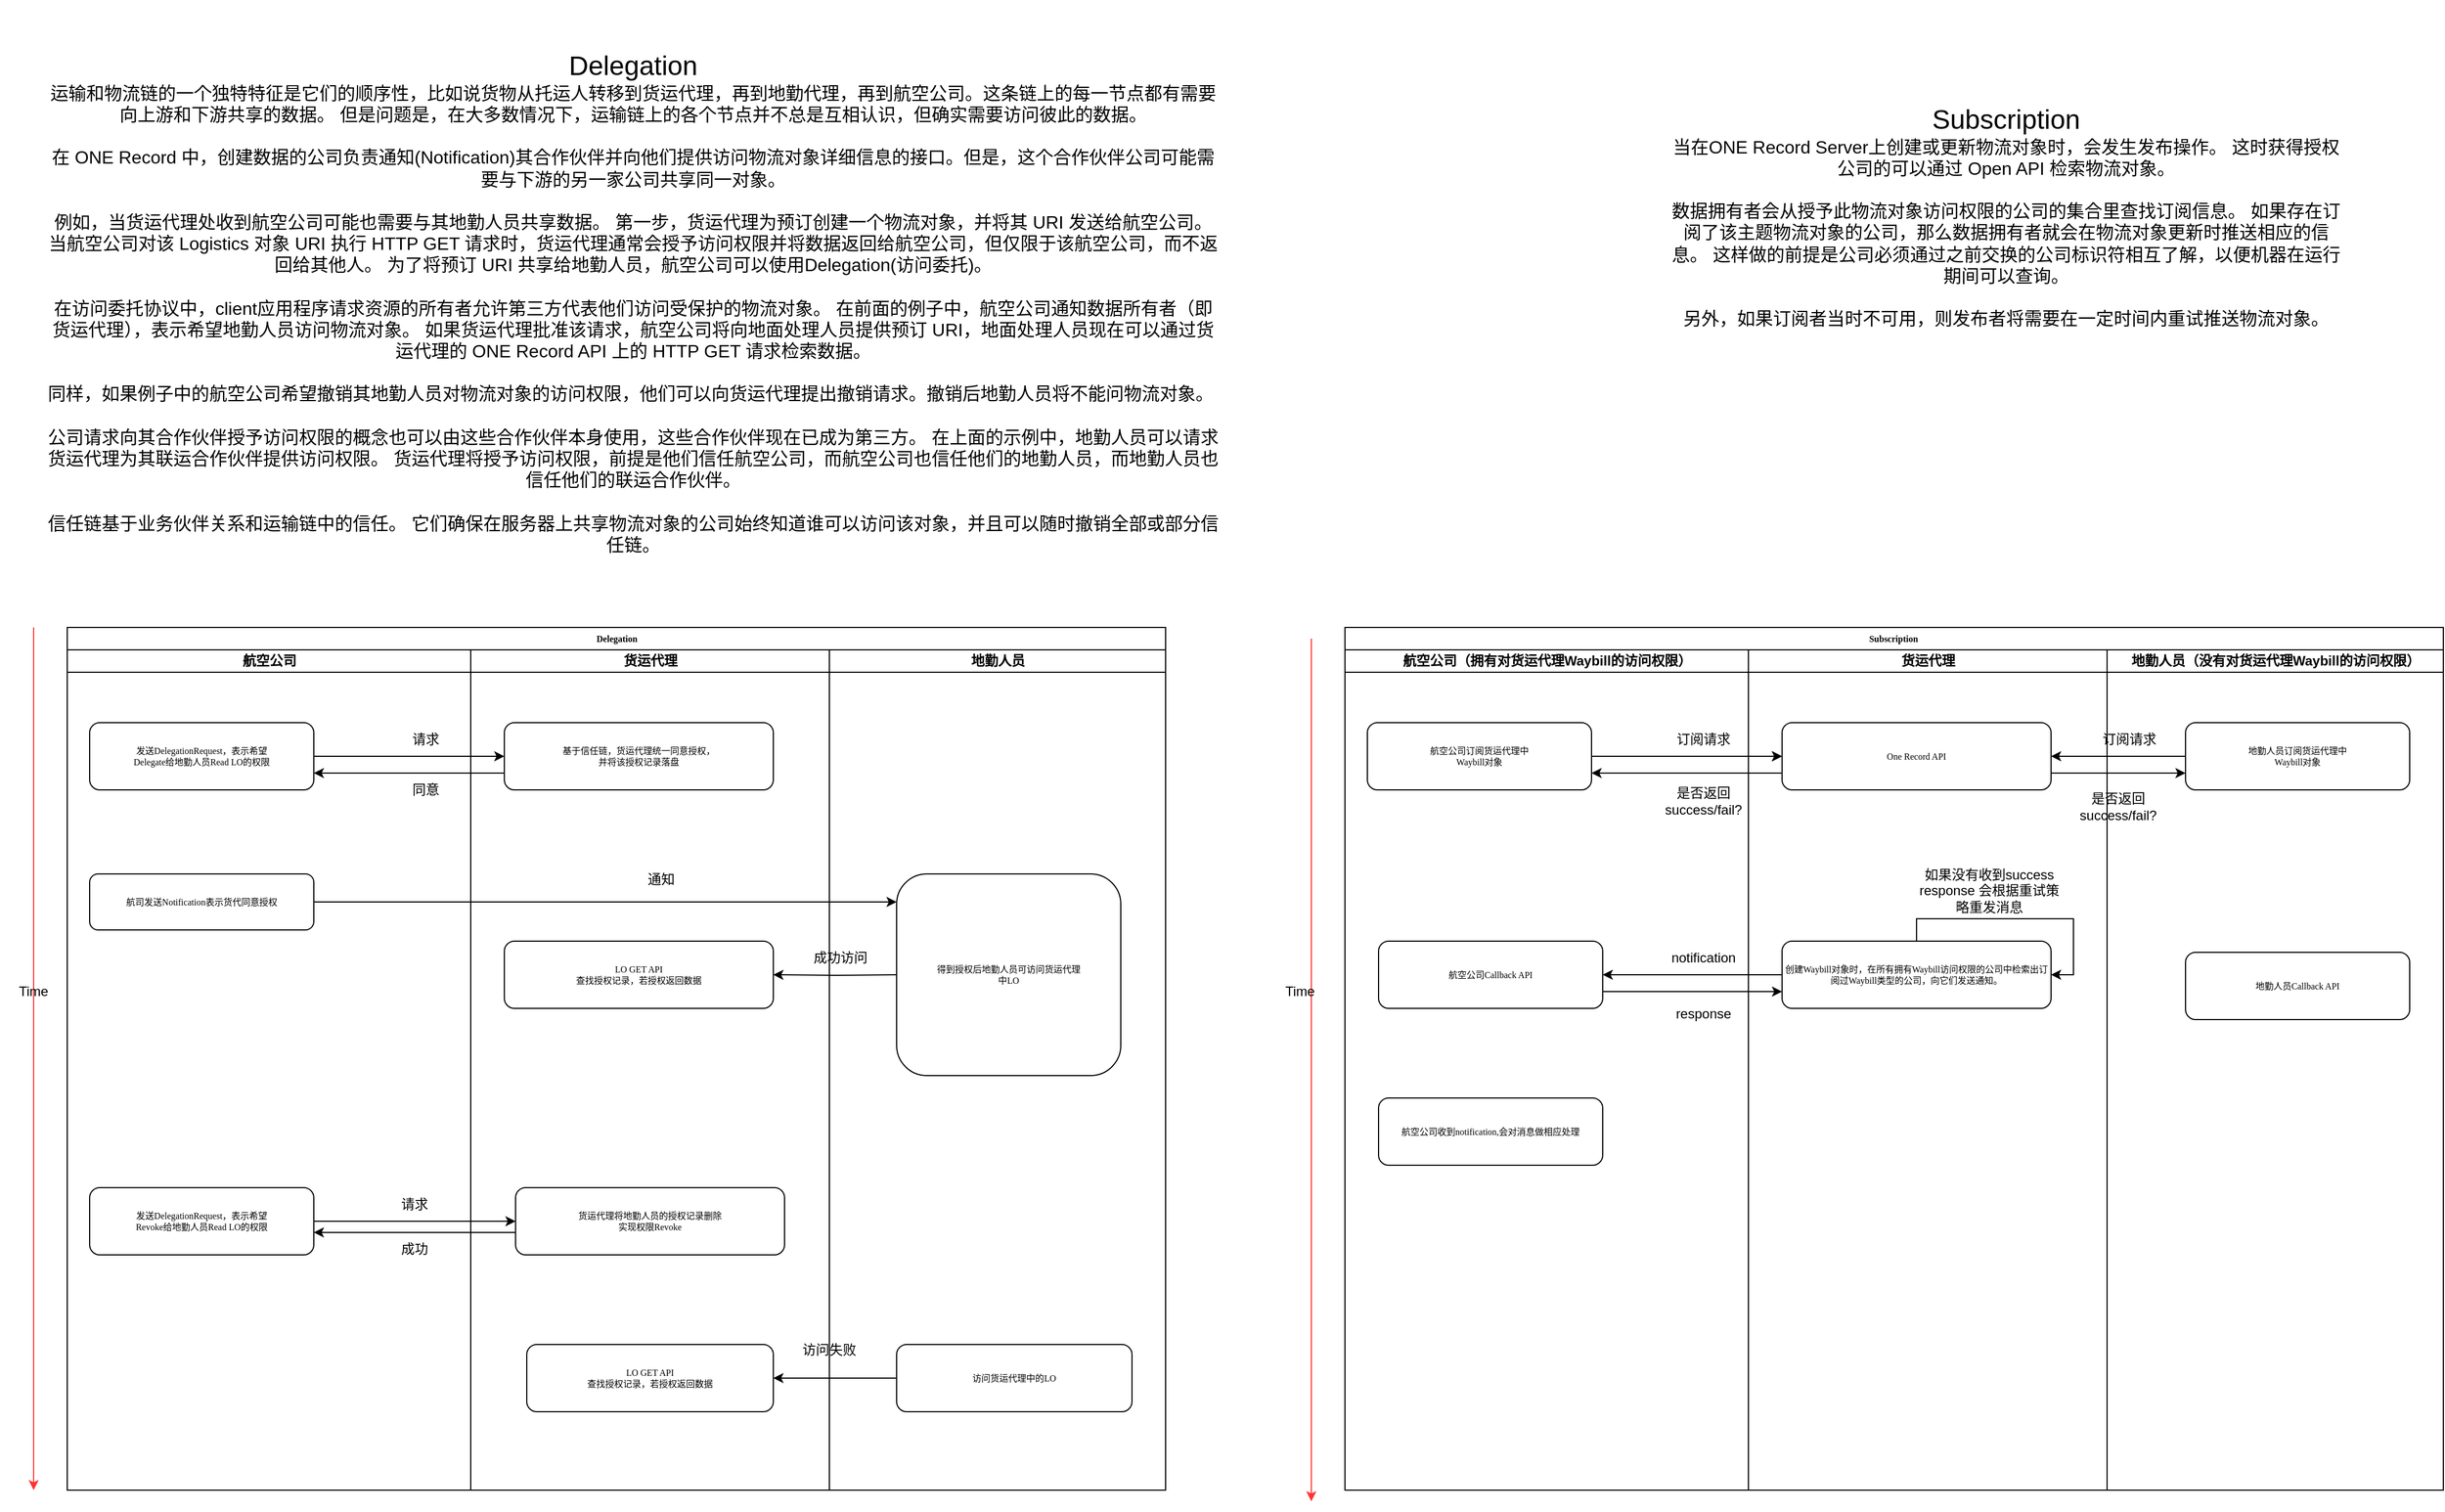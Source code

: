 <mxfile version="21.5.2" type="github">
  <diagram name="Page-1" id="74e2e168-ea6b-b213-b513-2b3c1d86103e">
    <mxGraphModel dx="1147" dy="1487" grid="1" gridSize="10" guides="1" tooltips="1" connect="1" arrows="1" fold="1" page="1" pageScale="1" pageWidth="1100" pageHeight="850" background="none" math="0" shadow="0">
      <root>
        <mxCell id="0" />
        <mxCell id="1" parent="0" />
        <mxCell id="77e6c97f196da883-1" value="Delegation" style="swimlane;html=1;childLayout=stackLayout;startSize=20;rounded=0;shadow=0;labelBackgroundColor=none;strokeWidth=1;fontFamily=Verdana;fontSize=8;align=center;movable=1;resizable=1;rotatable=1;deletable=1;editable=1;locked=0;connectable=1;" parent="1" vertex="1">
          <mxGeometry x="70" y="40" width="980" height="770" as="geometry" />
        </mxCell>
        <mxCell id="77e6c97f196da883-2" value="航空公司" style="swimlane;html=1;startSize=20;movable=1;resizable=1;rotatable=1;deletable=1;editable=1;locked=0;connectable=1;" parent="77e6c97f196da883-1" vertex="1">
          <mxGeometry y="20" width="360" height="750" as="geometry" />
        </mxCell>
        <mxCell id="77e6c97f196da883-8" value="发送DelegationRequest，表示希望&lt;br&gt;Delegate给地勤人员Read LO的权限" style="rounded=1;whiteSpace=wrap;html=1;shadow=0;labelBackgroundColor=none;strokeWidth=1;fontFamily=Verdana;fontSize=8;align=center;movable=1;resizable=1;rotatable=1;deletable=1;editable=1;locked=0;connectable=1;" parent="77e6c97f196da883-2" vertex="1">
          <mxGeometry x="20" y="65" width="200" height="60" as="geometry" />
        </mxCell>
        <mxCell id="LzLG4S2-5mhf3BxTma1q-9" style="edgeStyle=orthogonalEdgeStyle;rounded=0;orthogonalLoop=1;jettySize=auto;html=1;movable=1;resizable=1;rotatable=1;deletable=1;editable=1;locked=0;connectable=1;" edge="1" parent="77e6c97f196da883-2" source="LzLG4S2-5mhf3BxTma1q-4">
          <mxGeometry relative="1" as="geometry">
            <mxPoint x="740" y="225" as="targetPoint" />
          </mxGeometry>
        </mxCell>
        <mxCell id="LzLG4S2-5mhf3BxTma1q-4" value="航司发送Notification表示货代同意授权" style="rounded=1;whiteSpace=wrap;html=1;shadow=0;labelBackgroundColor=none;strokeWidth=1;fontFamily=Verdana;fontSize=8;align=center;movable=1;resizable=1;rotatable=1;deletable=1;editable=1;locked=0;connectable=1;" vertex="1" parent="77e6c97f196da883-2">
          <mxGeometry x="20" y="200" width="200" height="50" as="geometry" />
        </mxCell>
        <mxCell id="LzLG4S2-5mhf3BxTma1q-6" value="请求" style="text;html=1;strokeColor=none;fillColor=none;align=center;verticalAlign=middle;whiteSpace=wrap;rounded=0;movable=1;resizable=1;rotatable=1;deletable=1;editable=1;locked=0;connectable=1;" vertex="1" parent="77e6c97f196da883-2">
          <mxGeometry x="290" y="65" width="60" height="30" as="geometry" />
        </mxCell>
        <mxCell id="LzLG4S2-5mhf3BxTma1q-7" value="同意" style="text;html=1;strokeColor=none;fillColor=none;align=center;verticalAlign=middle;whiteSpace=wrap;rounded=0;movable=1;resizable=1;rotatable=1;deletable=1;editable=1;locked=0;connectable=1;" vertex="1" parent="77e6c97f196da883-2">
          <mxGeometry x="290" y="110" width="60" height="30" as="geometry" />
        </mxCell>
        <mxCell id="77e6c97f196da883-3" value="货运代理" style="swimlane;html=1;startSize=20;movable=1;resizable=1;rotatable=1;deletable=1;editable=1;locked=0;connectable=1;" parent="77e6c97f196da883-1" vertex="1">
          <mxGeometry x="360" y="20" width="320" height="750" as="geometry" />
        </mxCell>
        <mxCell id="77e6c97f196da883-11" value="基于信任链，货运代理统一同意授权，&lt;br&gt;并将该授权记录落盘" style="rounded=1;whiteSpace=wrap;html=1;shadow=0;labelBackgroundColor=none;strokeWidth=1;fontFamily=Verdana;fontSize=8;align=center;movable=1;resizable=1;rotatable=1;deletable=1;editable=1;locked=0;connectable=1;" parent="77e6c97f196da883-3" vertex="1">
          <mxGeometry x="30" y="65" width="240" height="60" as="geometry" />
        </mxCell>
        <mxCell id="LzLG4S2-5mhf3BxTma1q-11" value="通知" style="text;html=1;strokeColor=none;fillColor=none;align=center;verticalAlign=middle;whiteSpace=wrap;rounded=0;movable=1;resizable=1;rotatable=1;deletable=1;editable=1;locked=0;connectable=1;" vertex="1" parent="77e6c97f196da883-3">
          <mxGeometry x="140" y="190" width="60" height="30" as="geometry" />
        </mxCell>
        <mxCell id="LzLG4S2-5mhf3BxTma1q-15" style="edgeStyle=orthogonalEdgeStyle;rounded=0;orthogonalLoop=1;jettySize=auto;html=1;exitX=1;exitY=0.5;exitDx=0;exitDy=0;entryX=1;entryY=0.5;entryDx=0;entryDy=0;movable=1;resizable=1;rotatable=1;deletable=1;editable=1;locked=0;connectable=1;" edge="1" parent="77e6c97f196da883-3" target="LzLG4S2-5mhf3BxTma1q-12">
          <mxGeometry relative="1" as="geometry">
            <mxPoint x="380" y="290" as="sourcePoint" />
          </mxGeometry>
        </mxCell>
        <mxCell id="LzLG4S2-5mhf3BxTma1q-12" value="LO GET API&lt;br&gt;查找授权记录，若授权返回数据" style="rounded=1;whiteSpace=wrap;html=1;shadow=0;labelBackgroundColor=none;strokeWidth=1;fontFamily=Verdana;fontSize=8;align=center;movable=1;resizable=1;rotatable=1;deletable=1;editable=1;locked=0;connectable=1;" vertex="1" parent="77e6c97f196da883-3">
          <mxGeometry x="30" y="260" width="240" height="60" as="geometry" />
        </mxCell>
        <mxCell id="77e6c97f196da883-4" value="地勤人员" style="swimlane;html=1;startSize=20;movable=1;resizable=1;rotatable=1;deletable=1;editable=1;locked=0;connectable=1;" parent="77e6c97f196da883-1" vertex="1">
          <mxGeometry x="680" y="20" width="300" height="750" as="geometry" />
        </mxCell>
        <mxCell id="LzLG4S2-5mhf3BxTma1q-10" value="得到授权后地勤人员可访问货运代理&lt;br&gt;中LO" style="rounded=1;whiteSpace=wrap;html=1;shadow=0;labelBackgroundColor=none;strokeWidth=1;fontFamily=Verdana;fontSize=8;align=center;movable=1;resizable=1;rotatable=1;deletable=1;editable=1;locked=0;connectable=1;" vertex="1" parent="77e6c97f196da883-4">
          <mxGeometry x="60" y="200" width="200" height="180" as="geometry" />
        </mxCell>
        <mxCell id="LzLG4S2-5mhf3BxTma1q-16" value="成功访问" style="text;html=1;strokeColor=none;fillColor=none;align=center;verticalAlign=middle;whiteSpace=wrap;rounded=0;movable=1;resizable=1;rotatable=1;deletable=1;editable=1;locked=0;connectable=1;" vertex="1" parent="77e6c97f196da883-4">
          <mxGeometry x="-20" y="260" width="60" height="30" as="geometry" />
        </mxCell>
        <mxCell id="LzLG4S2-5mhf3BxTma1q-5" style="edgeStyle=orthogonalEdgeStyle;rounded=0;orthogonalLoop=1;jettySize=auto;html=1;entryX=1;entryY=0.75;entryDx=0;entryDy=0;movable=1;resizable=1;rotatable=1;deletable=1;editable=1;locked=0;connectable=1;" edge="1" parent="77e6c97f196da883-1" source="77e6c97f196da883-11" target="77e6c97f196da883-8">
          <mxGeometry relative="1" as="geometry">
            <Array as="points">
              <mxPoint x="350" y="130" />
              <mxPoint x="350" y="130" />
            </Array>
          </mxGeometry>
        </mxCell>
        <mxCell id="LzLG4S2-5mhf3BxTma1q-104" style="edgeStyle=orthogonalEdgeStyle;rounded=0;orthogonalLoop=1;jettySize=auto;html=1;entryX=0;entryY=0.5;entryDx=0;entryDy=0;" edge="1" parent="77e6c97f196da883-1" source="77e6c97f196da883-8" target="77e6c97f196da883-11">
          <mxGeometry relative="1" as="geometry" />
        </mxCell>
        <mxCell id="LzLG4S2-5mhf3BxTma1q-1" value="&lt;font style=&quot;&quot;&gt;&lt;font style=&quot;font-size: 24px;&quot;&gt;Delegation&lt;/font&gt;&lt;br&gt;&lt;/font&gt;&lt;div&gt;&lt;font size=&quot;3&quot;&gt;运输和物流链的一个独特特征是它们的顺序性，比如说货物从托运人转移到货运代理，再到地勤代理，再到航空公司。这条链上的每一节点都有需要向上游和下游共享的数据。 但是问题是，在大多数情况下，运输链上的各个节点并不总是互相认识，但确实需要访问彼此的数据。&lt;/font&gt;&lt;/div&gt;&lt;div&gt;&lt;font size=&quot;3&quot;&gt;&lt;br&gt;&lt;/font&gt;&lt;/div&gt;&lt;div&gt;&lt;font size=&quot;3&quot;&gt;在 ONE Record 中，创建数据的公司负责通知(Notification)其合作伙伴并向他们提供访问物流对象详细信息的接口。但是，这个合作伙伴公司可能需要与下游的另一家公司共享同一对象。&lt;/font&gt;&lt;/div&gt;&lt;div&gt;&lt;font size=&quot;3&quot;&gt;&lt;br&gt;&lt;/font&gt;&lt;/div&gt;&lt;div&gt;&lt;font size=&quot;3&quot;&gt;例如，当货运代理处收到航空公司可能也需要与其地勤人员共享数据。 第一步，货运代理为预订创建一个物流对象，并将其 URI 发送给航空公司。 当航空公司对该 Logistics 对象 URI 执行 HTTP GET 请求时，货运代理通常会授予访问权限并将数据返回给航空公司，但仅限于该航空公司，而不返回给其他人。 为了将预订 URI 共享给地勤人员，航空公司可以使用Delegation(访问委托)。&lt;/font&gt;&lt;/div&gt;&lt;div&gt;&lt;font size=&quot;3&quot;&gt;&lt;br&gt;&lt;/font&gt;&lt;/div&gt;&lt;div&gt;&lt;font size=&quot;3&quot;&gt;在访问委托协议中，client应用程序请求资源的所有者允许第三方代表他们访问受保护的物流对象。 在前面的例子中，航空公司通知数据所有者（即货运代理），表示希望地勤人员访问物流对象。 如果货运代理批准该请求，航空公司将向地面处理人员提供预订 URI，地面处理人员现在可以通过货运代理的 ONE Record API 上的 HTTP GET 请求检索数据。&lt;/font&gt;&lt;/div&gt;&lt;div&gt;&lt;font size=&quot;3&quot;&gt;&lt;br&gt;&lt;/font&gt;&lt;/div&gt;&lt;div&gt;&lt;font size=&quot;3&quot;&gt;同样，如果例子中的航空公司希望撤销其地勤人员对物流对象的访问权限，他们可以向货运代理提出撤销请求。撤销后地勤人员将不能问物流对象。&amp;nbsp;&lt;/font&gt;&lt;/div&gt;&lt;div&gt;&lt;font size=&quot;3&quot;&gt;&lt;br&gt;&lt;/font&gt;&lt;/div&gt;&lt;div&gt;&lt;font size=&quot;3&quot;&gt;公司请求向其合作伙伴授予访问权限的概念也可以由这些合作伙伴本身使用，这些合作伙伴现在已成为第三方。 在上面的示例中，地勤人员可以请求货运代理为其联运合作伙伴提供访问权限。 货运代理将授予访问权限，前提是他们信任航空公司，而航空公司也信任他们的地勤人员，而地勤人员也信任他们的联运合作伙伴。&lt;/font&gt;&lt;/div&gt;&lt;div&gt;&lt;font size=&quot;3&quot;&gt;&lt;br&gt;&lt;/font&gt;&lt;/div&gt;&lt;div&gt;&lt;font size=&quot;3&quot;&gt;信任链基于业务伙伴关系和运输链中的信任。 它们确保在服务器上共享物流对象的公司始终知道谁可以访问该对象，并且可以随时撤销全部或部分信任链。&lt;/font&gt;&lt;/div&gt;" style="text;html=1;strokeColor=none;fillColor=none;align=center;verticalAlign=middle;whiteSpace=wrap;rounded=0;" vertex="1" parent="1">
          <mxGeometry x="50" y="-520" width="1050" height="540" as="geometry" />
        </mxCell>
        <mxCell id="LzLG4S2-5mhf3BxTma1q-17" value="" style="endArrow=classic;html=1;rounded=0;fillColor=#ffe6cc;strokeColor=#FF3333;movable=1;resizable=1;rotatable=1;deletable=1;editable=1;locked=0;connectable=1;" edge="1" parent="1">
          <mxGeometry width="50" height="50" relative="1" as="geometry">
            <mxPoint x="40" y="40" as="sourcePoint" />
            <mxPoint x="40" y="810" as="targetPoint" />
          </mxGeometry>
        </mxCell>
        <mxCell id="LzLG4S2-5mhf3BxTma1q-19" value="Time" style="text;html=1;strokeColor=none;fillColor=none;align=center;verticalAlign=middle;whiteSpace=wrap;rounded=0;" vertex="1" parent="1">
          <mxGeometry x="10" y="350" width="60" height="30" as="geometry" />
        </mxCell>
        <mxCell id="LzLG4S2-5mhf3BxTma1q-48" style="edgeStyle=orthogonalEdgeStyle;rounded=0;orthogonalLoop=1;jettySize=auto;html=1;entryX=0;entryY=0.5;entryDx=0;entryDy=0;movable=1;resizable=1;rotatable=1;deletable=1;editable=1;locked=0;connectable=1;" edge="1" parent="1" source="LzLG4S2-5mhf3BxTma1q-46" target="LzLG4S2-5mhf3BxTma1q-47">
          <mxGeometry relative="1" as="geometry" />
        </mxCell>
        <mxCell id="LzLG4S2-5mhf3BxTma1q-46" value="发送DelegationRequest，表示希望&lt;br&gt;Revoke给地勤人员Read LO的权限" style="rounded=1;whiteSpace=wrap;html=1;shadow=0;labelBackgroundColor=none;strokeWidth=1;fontFamily=Verdana;fontSize=8;align=center;movable=1;resizable=1;rotatable=1;deletable=1;editable=1;locked=0;connectable=1;" vertex="1" parent="1">
          <mxGeometry x="90" y="540" width="200" height="60" as="geometry" />
        </mxCell>
        <mxCell id="LzLG4S2-5mhf3BxTma1q-49" style="edgeStyle=orthogonalEdgeStyle;rounded=0;orthogonalLoop=1;jettySize=auto;html=1;movable=1;resizable=1;rotatable=1;deletable=1;editable=1;locked=0;connectable=1;" edge="1" parent="1" source="LzLG4S2-5mhf3BxTma1q-47">
          <mxGeometry relative="1" as="geometry">
            <mxPoint x="290" y="580" as="targetPoint" />
            <Array as="points">
              <mxPoint x="290" y="580" />
            </Array>
          </mxGeometry>
        </mxCell>
        <mxCell id="LzLG4S2-5mhf3BxTma1q-47" value="货运代理将地勤人员的授权记录删除&lt;br&gt;实现权限Revoke" style="rounded=1;whiteSpace=wrap;html=1;shadow=0;labelBackgroundColor=none;strokeWidth=1;fontFamily=Verdana;fontSize=8;align=center;movable=1;resizable=1;rotatable=1;deletable=1;editable=1;locked=0;connectable=1;" vertex="1" parent="1">
          <mxGeometry x="470" y="540" width="240" height="60" as="geometry" />
        </mxCell>
        <mxCell id="LzLG4S2-5mhf3BxTma1q-50" value="请求" style="text;html=1;strokeColor=none;fillColor=none;align=center;verticalAlign=middle;whiteSpace=wrap;rounded=0;movable=1;resizable=1;rotatable=1;deletable=1;editable=1;locked=0;connectable=1;" vertex="1" parent="1">
          <mxGeometry x="350" y="540" width="60" height="30" as="geometry" />
        </mxCell>
        <mxCell id="LzLG4S2-5mhf3BxTma1q-52" value="成功" style="text;html=1;strokeColor=none;fillColor=none;align=center;verticalAlign=middle;whiteSpace=wrap;rounded=0;movable=1;resizable=1;rotatable=1;deletable=1;editable=1;locked=0;connectable=1;" vertex="1" parent="1">
          <mxGeometry x="350" y="580" width="60" height="30" as="geometry" />
        </mxCell>
        <mxCell id="LzLG4S2-5mhf3BxTma1q-55" style="edgeStyle=orthogonalEdgeStyle;rounded=0;orthogonalLoop=1;jettySize=auto;html=1;entryX=1;entryY=0.5;entryDx=0;entryDy=0;movable=1;resizable=1;rotatable=1;deletable=1;editable=1;locked=0;connectable=1;" edge="1" parent="1" source="LzLG4S2-5mhf3BxTma1q-53" target="LzLG4S2-5mhf3BxTma1q-54">
          <mxGeometry relative="1" as="geometry" />
        </mxCell>
        <mxCell id="LzLG4S2-5mhf3BxTma1q-53" value="访问货运代理中的LO" style="rounded=1;whiteSpace=wrap;html=1;shadow=0;labelBackgroundColor=none;strokeWidth=1;fontFamily=Verdana;fontSize=8;align=center;movable=1;resizable=1;rotatable=1;deletable=1;editable=1;locked=0;connectable=1;" vertex="1" parent="1">
          <mxGeometry x="810" y="680" width="210" height="60" as="geometry" />
        </mxCell>
        <mxCell id="LzLG4S2-5mhf3BxTma1q-54" value="LO GET API&lt;br&gt;查找授权记录，若授权返回数据" style="rounded=1;whiteSpace=wrap;html=1;shadow=0;labelBackgroundColor=none;strokeWidth=1;fontFamily=Verdana;fontSize=8;align=center;movable=1;resizable=1;rotatable=1;deletable=1;editable=1;locked=0;connectable=1;" vertex="1" parent="1">
          <mxGeometry x="480" y="680" width="220" height="60" as="geometry" />
        </mxCell>
        <mxCell id="LzLG4S2-5mhf3BxTma1q-56" value="访问失败" style="text;html=1;strokeColor=none;fillColor=none;align=center;verticalAlign=middle;whiteSpace=wrap;rounded=0;movable=1;resizable=1;rotatable=1;deletable=1;editable=1;locked=0;connectable=1;" vertex="1" parent="1">
          <mxGeometry x="720" y="670" width="60" height="30" as="geometry" />
        </mxCell>
        <mxCell id="LzLG4S2-5mhf3BxTma1q-58" value="&lt;font style=&quot;&quot;&gt;&lt;font style=&quot;font-size: 24px;&quot;&gt;Subscription&lt;/font&gt;&lt;br&gt;&lt;/font&gt;&lt;div&gt;&lt;font style=&quot;font-size: 16px;&quot;&gt;当在ONE Record Server上创建或更新物流对象时，会发生发布操作。 这时获得授权公司的可以通过 Open API 检索物流对象。&lt;/font&gt;&lt;/div&gt;&lt;div&gt;&lt;font size=&quot;3&quot;&gt;&lt;br&gt;&lt;/font&gt;&lt;/div&gt;&lt;div&gt;&lt;font size=&quot;3&quot;&gt;数据拥有者会从授予此物流对象访问权限的公司的集合里查找订阅信息。 如果存在订阅了该主题物流对象的公司，那么数据拥有者就会在物流对象更新时推送相应的信息。 这样做的前提是公司必须通过之前交换的公司标识符相互了解，以便机器在运行期间可以查询。&lt;/font&gt;&lt;/div&gt;&lt;div&gt;&lt;font size=&quot;3&quot;&gt;&lt;br&gt;&lt;/font&gt;&lt;/div&gt;&lt;div&gt;&lt;font size=&quot;3&quot;&gt;另外，如果订阅者当时不可用，则发布者将需要在一定时间内重试推送物流对象。&lt;/font&gt;&lt;/div&gt;" style="text;html=1;strokeColor=none;fillColor=none;align=center;verticalAlign=middle;whiteSpace=wrap;rounded=0;" vertex="1" parent="1">
          <mxGeometry x="1500" y="-500" width="600" height="345" as="geometry" />
        </mxCell>
        <mxCell id="LzLG4S2-5mhf3BxTma1q-59" value="Subscription&amp;nbsp;&lt;br&gt;" style="swimlane;html=1;childLayout=stackLayout;startSize=20;rounded=0;shadow=0;labelBackgroundColor=none;strokeWidth=1;fontFamily=Verdana;fontSize=8;align=center;movable=1;resizable=1;rotatable=1;deletable=1;editable=1;locked=0;connectable=1;" vertex="1" parent="1">
          <mxGeometry x="1210" y="40" width="980" height="770" as="geometry" />
        </mxCell>
        <mxCell id="LzLG4S2-5mhf3BxTma1q-60" value="航空公司（拥有对货运代理Waybill的访问权限）" style="swimlane;html=1;startSize=20;movable=1;resizable=1;rotatable=1;deletable=1;editable=1;locked=0;connectable=1;" vertex="1" parent="LzLG4S2-5mhf3BxTma1q-59">
          <mxGeometry y="20" width="360" height="750" as="geometry" />
        </mxCell>
        <mxCell id="LzLG4S2-5mhf3BxTma1q-61" value="航空公司订阅货运代理中&lt;br&gt;Waybill对象" style="rounded=1;whiteSpace=wrap;html=1;shadow=0;labelBackgroundColor=none;strokeWidth=1;fontFamily=Verdana;fontSize=8;align=center;movable=1;resizable=1;rotatable=1;deletable=1;editable=1;locked=0;connectable=1;" vertex="1" parent="LzLG4S2-5mhf3BxTma1q-60">
          <mxGeometry x="20" y="65" width="200" height="60" as="geometry" />
        </mxCell>
        <mxCell id="LzLG4S2-5mhf3BxTma1q-64" value="订阅请求" style="text;html=1;strokeColor=none;fillColor=none;align=center;verticalAlign=middle;whiteSpace=wrap;rounded=0;movable=1;resizable=1;rotatable=1;deletable=1;editable=1;locked=0;connectable=1;" vertex="1" parent="LzLG4S2-5mhf3BxTma1q-60">
          <mxGeometry x="290" y="65" width="60" height="30" as="geometry" />
        </mxCell>
        <mxCell id="LzLG4S2-5mhf3BxTma1q-88" value="是否返回success/fail?" style="text;html=1;strokeColor=none;fillColor=none;align=center;verticalAlign=middle;whiteSpace=wrap;rounded=0;" vertex="1" parent="LzLG4S2-5mhf3BxTma1q-60">
          <mxGeometry x="290" y="120" width="60" height="30" as="geometry" />
        </mxCell>
        <mxCell id="LzLG4S2-5mhf3BxTma1q-91" value="航空公司Callback API" style="rounded=1;whiteSpace=wrap;html=1;shadow=0;labelBackgroundColor=none;strokeWidth=1;fontFamily=Verdana;fontSize=8;align=center;movable=1;resizable=1;rotatable=1;deletable=1;editable=1;locked=0;connectable=1;" vertex="1" parent="LzLG4S2-5mhf3BxTma1q-60">
          <mxGeometry x="30" y="260" width="200" height="60" as="geometry" />
        </mxCell>
        <mxCell id="LzLG4S2-5mhf3BxTma1q-92" value="notification" style="text;html=1;strokeColor=none;fillColor=none;align=center;verticalAlign=middle;whiteSpace=wrap;rounded=0;movable=1;resizable=1;rotatable=1;deletable=1;editable=1;locked=0;connectable=1;" vertex="1" parent="LzLG4S2-5mhf3BxTma1q-60">
          <mxGeometry x="290" y="260" width="60" height="30" as="geometry" />
        </mxCell>
        <mxCell id="LzLG4S2-5mhf3BxTma1q-93" value="航空公司收到notification,会对消息做相应处理" style="rounded=1;whiteSpace=wrap;html=1;shadow=0;labelBackgroundColor=none;strokeWidth=1;fontFamily=Verdana;fontSize=8;align=center;movable=1;resizable=1;rotatable=1;deletable=1;editable=1;locked=0;connectable=1;" vertex="1" parent="LzLG4S2-5mhf3BxTma1q-60">
          <mxGeometry x="30" y="400" width="200" height="60" as="geometry" />
        </mxCell>
        <mxCell id="LzLG4S2-5mhf3BxTma1q-96" value="response" style="text;html=1;strokeColor=none;fillColor=none;align=center;verticalAlign=middle;whiteSpace=wrap;rounded=0;movable=1;resizable=1;rotatable=1;deletable=1;editable=1;locked=0;connectable=1;" vertex="1" parent="LzLG4S2-5mhf3BxTma1q-60">
          <mxGeometry x="290" y="310" width="60" height="30" as="geometry" />
        </mxCell>
        <mxCell id="LzLG4S2-5mhf3BxTma1q-66" value="货运代理" style="swimlane;html=1;startSize=20;movable=1;resizable=1;rotatable=1;deletable=1;editable=1;locked=0;connectable=1;" vertex="1" parent="LzLG4S2-5mhf3BxTma1q-59">
          <mxGeometry x="360" y="20" width="320" height="750" as="geometry" />
        </mxCell>
        <mxCell id="LzLG4S2-5mhf3BxTma1q-67" value="One Record API" style="rounded=1;whiteSpace=wrap;html=1;shadow=0;labelBackgroundColor=none;strokeWidth=1;fontFamily=Verdana;fontSize=8;align=center;movable=1;resizable=1;rotatable=1;deletable=1;editable=1;locked=0;connectable=1;" vertex="1" parent="LzLG4S2-5mhf3BxTma1q-66">
          <mxGeometry x="30" y="65" width="240" height="60" as="geometry" />
        </mxCell>
        <mxCell id="LzLG4S2-5mhf3BxTma1q-90" style="edgeStyle=orthogonalEdgeStyle;rounded=0;orthogonalLoop=1;jettySize=auto;html=1;" edge="1" parent="LzLG4S2-5mhf3BxTma1q-66" source="LzLG4S2-5mhf3BxTma1q-70">
          <mxGeometry relative="1" as="geometry">
            <mxPoint x="-130" y="290" as="targetPoint" />
          </mxGeometry>
        </mxCell>
        <mxCell id="LzLG4S2-5mhf3BxTma1q-70" value="创建Waybill对象时，在所有拥有Waybill访问权限的公司中检索出订阅过Waybill类型的公司，向它们发送通知。" style="rounded=1;whiteSpace=wrap;html=1;shadow=0;labelBackgroundColor=none;strokeWidth=1;fontFamily=Verdana;fontSize=8;align=center;movable=1;resizable=1;rotatable=1;deletable=1;editable=1;locked=0;connectable=1;" vertex="1" parent="LzLG4S2-5mhf3BxTma1q-66">
          <mxGeometry x="30" y="260" width="240" height="60" as="geometry" />
        </mxCell>
        <mxCell id="LzLG4S2-5mhf3BxTma1q-101" style="edgeStyle=orthogonalEdgeStyle;rounded=0;orthogonalLoop=1;jettySize=auto;html=1;entryX=1;entryY=0.5;entryDx=0;entryDy=0;" edge="1" parent="LzLG4S2-5mhf3BxTma1q-66" source="LzLG4S2-5mhf3BxTma1q-70" target="LzLG4S2-5mhf3BxTma1q-70">
          <mxGeometry relative="1" as="geometry" />
        </mxCell>
        <mxCell id="LzLG4S2-5mhf3BxTma1q-102" value="如果没有收到success response 会根据重试策略重发消息" style="text;html=1;strokeColor=none;fillColor=none;align=center;verticalAlign=middle;whiteSpace=wrap;rounded=0;" vertex="1" parent="LzLG4S2-5mhf3BxTma1q-66">
          <mxGeometry x="150" y="200" width="130" height="30" as="geometry" />
        </mxCell>
        <mxCell id="LzLG4S2-5mhf3BxTma1q-95" style="edgeStyle=orthogonalEdgeStyle;rounded=0;orthogonalLoop=1;jettySize=auto;html=1;entryX=0;entryY=0.75;entryDx=0;entryDy=0;" edge="1" parent="LzLG4S2-5mhf3BxTma1q-59" source="LzLG4S2-5mhf3BxTma1q-91" target="LzLG4S2-5mhf3BxTma1q-70">
          <mxGeometry relative="1" as="geometry">
            <Array as="points">
              <mxPoint x="270" y="325" />
              <mxPoint x="270" y="325" />
            </Array>
          </mxGeometry>
        </mxCell>
        <mxCell id="LzLG4S2-5mhf3BxTma1q-103" style="edgeStyle=orthogonalEdgeStyle;rounded=0;orthogonalLoop=1;jettySize=auto;html=1;entryX=0;entryY=0.5;entryDx=0;entryDy=0;" edge="1" parent="LzLG4S2-5mhf3BxTma1q-59" source="LzLG4S2-5mhf3BxTma1q-61" target="LzLG4S2-5mhf3BxTma1q-67">
          <mxGeometry relative="1" as="geometry" />
        </mxCell>
        <mxCell id="LzLG4S2-5mhf3BxTma1q-109" style="edgeStyle=orthogonalEdgeStyle;rounded=0;orthogonalLoop=1;jettySize=auto;html=1;entryX=1;entryY=0.5;entryDx=0;entryDy=0;" edge="1" parent="LzLG4S2-5mhf3BxTma1q-59" source="LzLG4S2-5mhf3BxTma1q-108" target="LzLG4S2-5mhf3BxTma1q-67">
          <mxGeometry relative="1" as="geometry" />
        </mxCell>
        <mxCell id="LzLG4S2-5mhf3BxTma1q-111" style="edgeStyle=orthogonalEdgeStyle;rounded=0;orthogonalLoop=1;jettySize=auto;html=1;entryX=0;entryY=0.5;entryDx=0;entryDy=0;" edge="1" parent="LzLG4S2-5mhf3BxTma1q-59" source="LzLG4S2-5mhf3BxTma1q-61" target="LzLG4S2-5mhf3BxTma1q-67">
          <mxGeometry relative="1" as="geometry" />
        </mxCell>
        <mxCell id="LzLG4S2-5mhf3BxTma1q-113" style="edgeStyle=orthogonalEdgeStyle;rounded=0;orthogonalLoop=1;jettySize=auto;html=1;entryX=1;entryY=0.75;entryDx=0;entryDy=0;" edge="1" parent="LzLG4S2-5mhf3BxTma1q-59" source="LzLG4S2-5mhf3BxTma1q-67" target="LzLG4S2-5mhf3BxTma1q-61">
          <mxGeometry relative="1" as="geometry">
            <Array as="points">
              <mxPoint x="350" y="130" />
              <mxPoint x="350" y="130" />
            </Array>
          </mxGeometry>
        </mxCell>
        <mxCell id="LzLG4S2-5mhf3BxTma1q-114" style="edgeStyle=orthogonalEdgeStyle;rounded=0;orthogonalLoop=1;jettySize=auto;html=1;entryX=0;entryY=0.75;entryDx=0;entryDy=0;" edge="1" parent="LzLG4S2-5mhf3BxTma1q-59" source="LzLG4S2-5mhf3BxTma1q-67" target="LzLG4S2-5mhf3BxTma1q-108">
          <mxGeometry relative="1" as="geometry">
            <Array as="points">
              <mxPoint x="660" y="130" />
              <mxPoint x="660" y="130" />
            </Array>
          </mxGeometry>
        </mxCell>
        <mxCell id="LzLG4S2-5mhf3BxTma1q-105" value="地勤人员（没有对货运代理Waybill的访问权限）" style="swimlane;html=1;startSize=20;movable=1;resizable=1;rotatable=1;deletable=1;editable=1;locked=0;connectable=1;" vertex="1" parent="LzLG4S2-5mhf3BxTma1q-59">
          <mxGeometry x="680" y="20" width="300" height="750" as="geometry" />
        </mxCell>
        <mxCell id="LzLG4S2-5mhf3BxTma1q-108" value="地勤人员订阅货运代理中&lt;br&gt;Waybill对象" style="rounded=1;whiteSpace=wrap;html=1;shadow=0;labelBackgroundColor=none;strokeWidth=1;fontFamily=Verdana;fontSize=8;align=center;movable=1;resizable=1;rotatable=1;deletable=1;editable=1;locked=0;connectable=1;" vertex="1" parent="LzLG4S2-5mhf3BxTma1q-105">
          <mxGeometry x="70" y="65" width="200" height="60" as="geometry" />
        </mxCell>
        <mxCell id="LzLG4S2-5mhf3BxTma1q-110" value="订阅请求" style="text;html=1;strokeColor=none;fillColor=none;align=center;verticalAlign=middle;whiteSpace=wrap;rounded=0;movable=1;resizable=1;rotatable=1;deletable=1;editable=1;locked=0;connectable=1;" vertex="1" parent="LzLG4S2-5mhf3BxTma1q-105">
          <mxGeometry x="-10" y="65" width="60" height="30" as="geometry" />
        </mxCell>
        <mxCell id="LzLG4S2-5mhf3BxTma1q-115" value="是否返回success/fail?" style="text;html=1;strokeColor=none;fillColor=none;align=center;verticalAlign=middle;whiteSpace=wrap;rounded=0;" vertex="1" parent="LzLG4S2-5mhf3BxTma1q-105">
          <mxGeometry x="-20" y="125" width="60" height="30" as="geometry" />
        </mxCell>
        <mxCell id="LzLG4S2-5mhf3BxTma1q-117" value="地勤人员Callback API" style="rounded=1;whiteSpace=wrap;html=1;shadow=0;labelBackgroundColor=none;strokeWidth=1;fontFamily=Verdana;fontSize=8;align=center;movable=1;resizable=1;rotatable=1;deletable=1;editable=1;locked=0;connectable=1;" vertex="1" parent="LzLG4S2-5mhf3BxTma1q-105">
          <mxGeometry x="70" y="270" width="200" height="60" as="geometry" />
        </mxCell>
        <mxCell id="LzLG4S2-5mhf3BxTma1q-76" value="" style="endArrow=classic;html=1;rounded=0;fillColor=#ffe6cc;strokeColor=#FF3333;movable=1;resizable=1;rotatable=1;deletable=1;editable=1;locked=0;connectable=1;" edge="1" parent="1">
          <mxGeometry width="50" height="50" relative="1" as="geometry">
            <mxPoint x="1180" y="50" as="sourcePoint" />
            <mxPoint x="1180" y="820" as="targetPoint" />
          </mxGeometry>
        </mxCell>
        <mxCell id="LzLG4S2-5mhf3BxTma1q-89" value="Time" style="text;html=1;strokeColor=none;fillColor=none;align=center;verticalAlign=middle;whiteSpace=wrap;rounded=0;" vertex="1" parent="1">
          <mxGeometry x="1140" y="350" width="60" height="30" as="geometry" />
        </mxCell>
      </root>
    </mxGraphModel>
  </diagram>
</mxfile>
